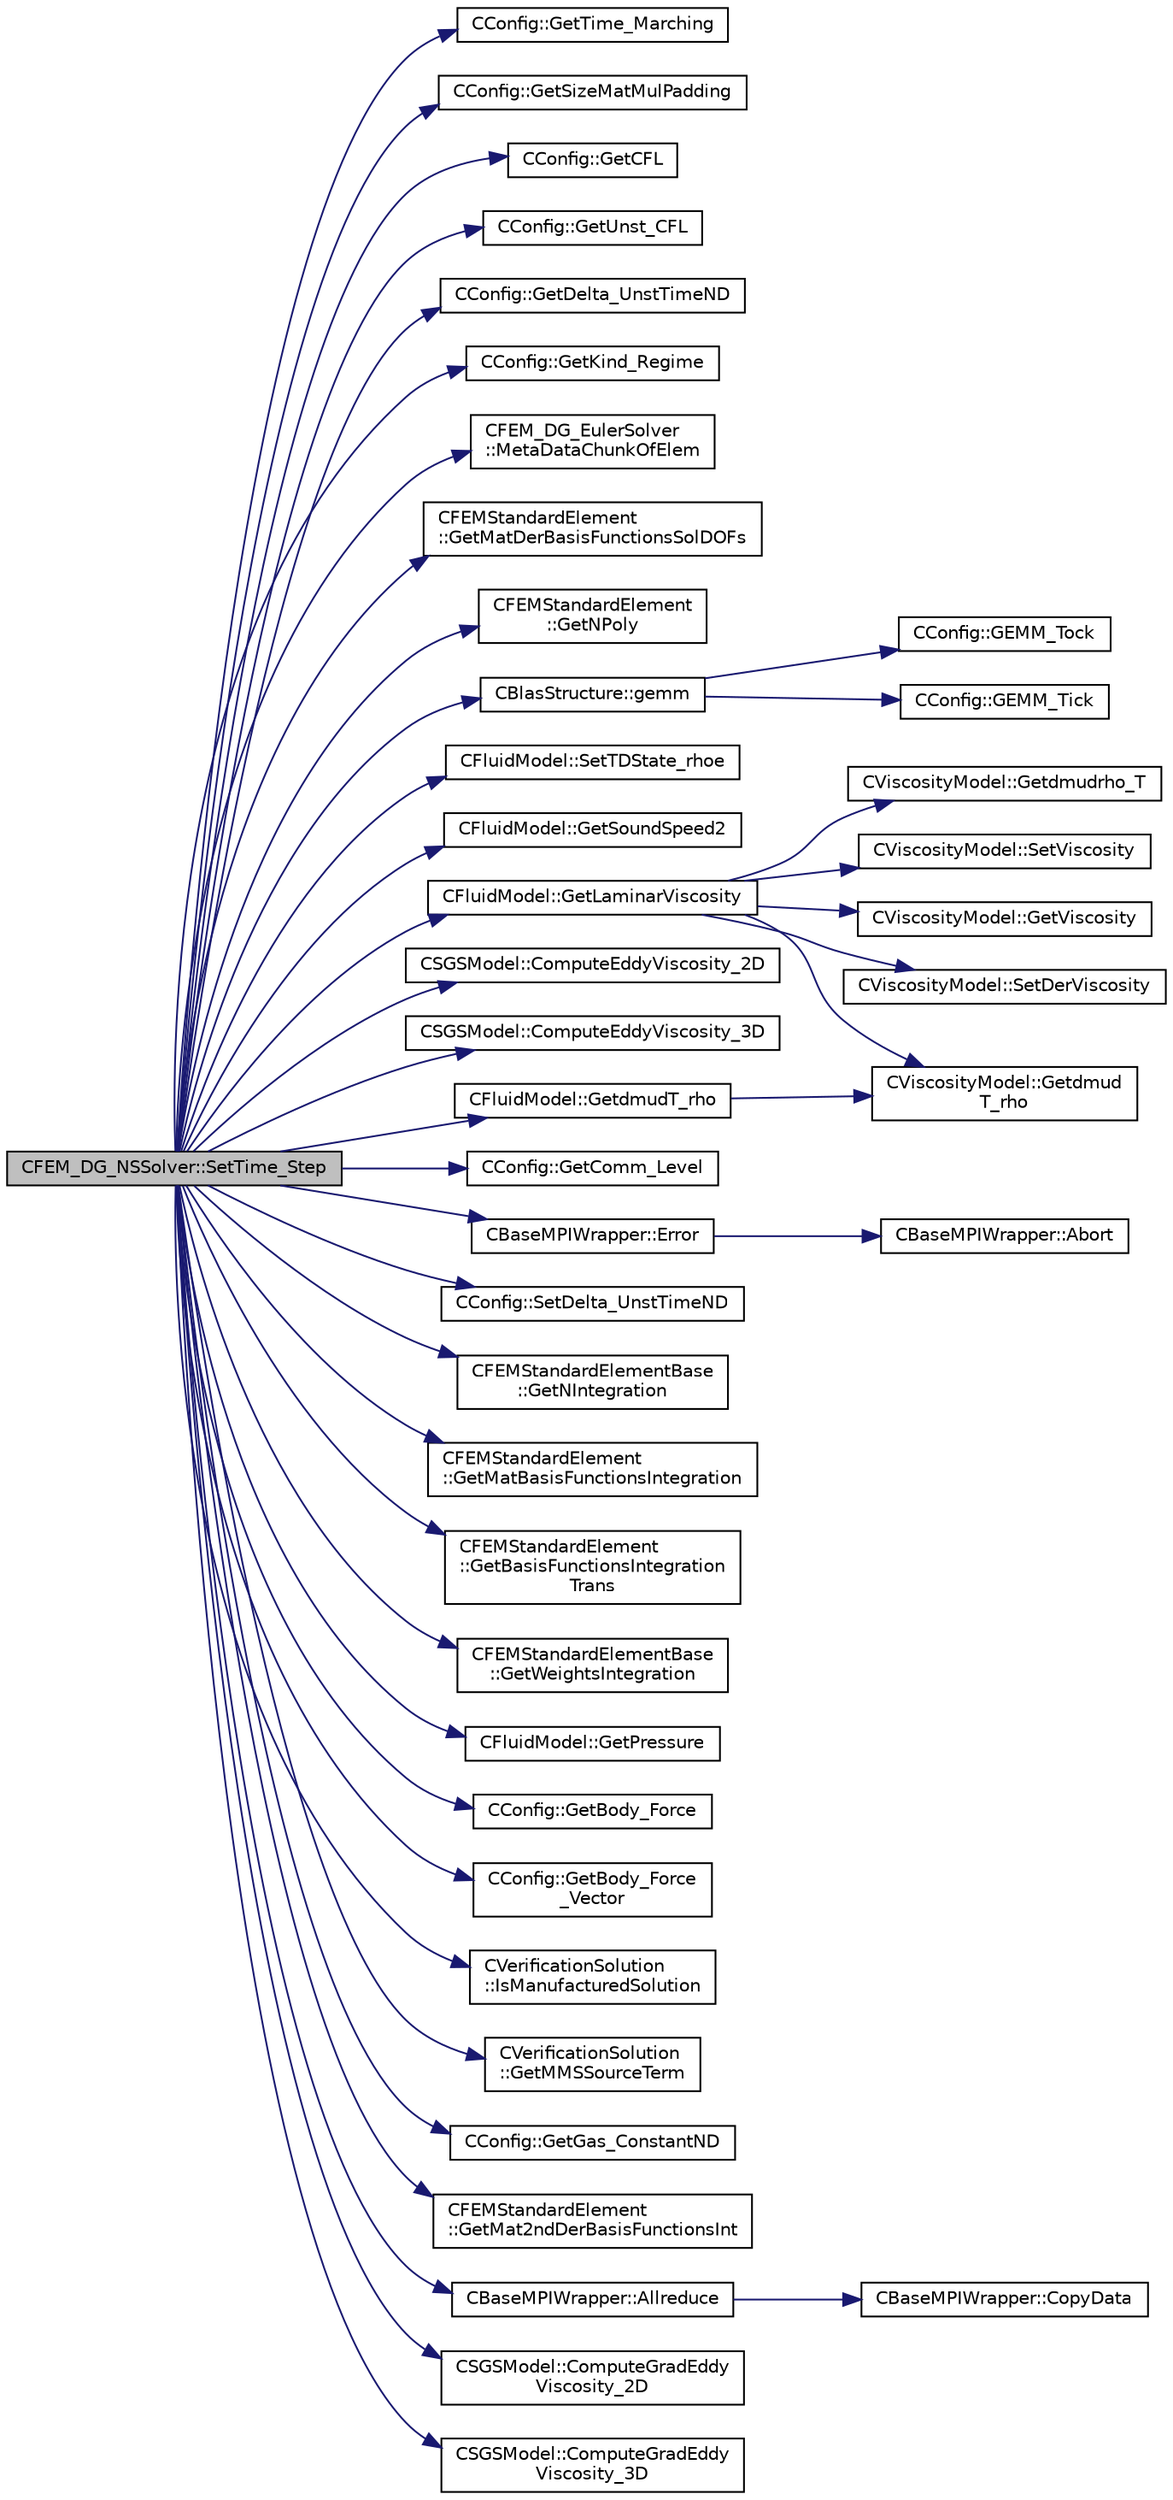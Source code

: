 digraph "CFEM_DG_NSSolver::SetTime_Step"
{
  edge [fontname="Helvetica",fontsize="10",labelfontname="Helvetica",labelfontsize="10"];
  node [fontname="Helvetica",fontsize="10",shape=record];
  rankdir="LR";
  Node317 [label="CFEM_DG_NSSolver::SetTime_Step",height=0.2,width=0.4,color="black", fillcolor="grey75", style="filled", fontcolor="black"];
  Node317 -> Node318 [color="midnightblue",fontsize="10",style="solid",fontname="Helvetica"];
  Node318 [label="CConfig::GetTime_Marching",height=0.2,width=0.4,color="black", fillcolor="white", style="filled",URL="$class_c_config.html#a864d499ce740184803607801c47abda7",tooltip="Provides information about the time integration, and change the write in the output files information..."];
  Node317 -> Node319 [color="midnightblue",fontsize="10",style="solid",fontname="Helvetica"];
  Node319 [label="CConfig::GetSizeMatMulPadding",height=0.2,width=0.4,color="black", fillcolor="white", style="filled",URL="$class_c_config.html#aea5478f0851e4cb4d11c262fb6c6e8c4",tooltip="Function to make available the matrix size in vectorization in order to optimize the gemm performance..."];
  Node317 -> Node320 [color="midnightblue",fontsize="10",style="solid",fontname="Helvetica"];
  Node320 [label="CConfig::GetCFL",height=0.2,width=0.4,color="black", fillcolor="white", style="filled",URL="$class_c_config.html#a5a509e57de00494a1cb92e011c1c0dbc",tooltip="Get the Courant Friedrich Levi number for each grid. "];
  Node317 -> Node321 [color="midnightblue",fontsize="10",style="solid",fontname="Helvetica"];
  Node321 [label="CConfig::GetUnst_CFL",height=0.2,width=0.4,color="black", fillcolor="white", style="filled",URL="$class_c_config.html#a19a4294421a26b0562de1677d6b219ef",tooltip="Get the Courant Friedrich Levi number for unsteady simulations. "];
  Node317 -> Node322 [color="midnightblue",fontsize="10",style="solid",fontname="Helvetica"];
  Node322 [label="CConfig::GetDelta_UnstTimeND",height=0.2,width=0.4,color="black", fillcolor="white", style="filled",URL="$class_c_config.html#a417b45d0da107126e803258901f57920",tooltip="If we are prforming an unsteady simulation, there is only one value of the time step for the complete..."];
  Node317 -> Node323 [color="midnightblue",fontsize="10",style="solid",fontname="Helvetica"];
  Node323 [label="CConfig::GetKind_Regime",height=0.2,width=0.4,color="black", fillcolor="white", style="filled",URL="$class_c_config.html#a66ca7e620390a81cd49cd0a00716128e",tooltip="Governing equations of the flow (it can be different from the run time equation). ..."];
  Node317 -> Node324 [color="midnightblue",fontsize="10",style="solid",fontname="Helvetica"];
  Node324 [label="CFEM_DG_EulerSolver\l::MetaDataChunkOfElem",height=0.2,width=0.4,color="black", fillcolor="white", style="filled",URL="$class_c_f_e_m___d_g___euler_solver.html#ad358fa06c0e5b2762ad3258eb2c677e2",tooltip="Template function, which determines some meta data for the chunk of elements/faces that must be treat..."];
  Node317 -> Node325 [color="midnightblue",fontsize="10",style="solid",fontname="Helvetica"];
  Node325 [label="CFEMStandardElement\l::GetMatDerBasisFunctionsSolDOFs",height=0.2,width=0.4,color="black", fillcolor="white", style="filled",URL="$class_c_f_e_m_standard_element.html#afaac8e4c875c81435a55a298d20492a7",tooltip="Function, which makes available the matrix storage of the derivative of the basis functions in the so..."];
  Node317 -> Node326 [color="midnightblue",fontsize="10",style="solid",fontname="Helvetica"];
  Node326 [label="CFEMStandardElement\l::GetNPoly",height=0.2,width=0.4,color="black", fillcolor="white", style="filled",URL="$class_c_f_e_m_standard_element.html#a007e03cd4cc6bd8f37e54411eaf0b23f",tooltip="Function, which makes available the polynomial degree for this standard element. "];
  Node317 -> Node327 [color="midnightblue",fontsize="10",style="solid",fontname="Helvetica"];
  Node327 [label="CBlasStructure::gemm",height=0.2,width=0.4,color="black", fillcolor="white", style="filled",URL="$class_c_blas_structure.html#a40a585307895af828a7f51cd0ccbf81d",tooltip="Function, which carries out a dense matrix product. It is a limited version of the BLAS gemm function..."];
  Node327 -> Node328 [color="midnightblue",fontsize="10",style="solid",fontname="Helvetica"];
  Node328 [label="CConfig::GEMM_Tick",height=0.2,width=0.4,color="black", fillcolor="white", style="filled",URL="$class_c_config.html#a2628e094b67a6d5cb410710aa00fa69b",tooltip="Start the timer for profiling subroutines. "];
  Node327 -> Node329 [color="midnightblue",fontsize="10",style="solid",fontname="Helvetica"];
  Node329 [label="CConfig::GEMM_Tock",height=0.2,width=0.4,color="black", fillcolor="white", style="filled",URL="$class_c_config.html#ae8d24548bd977c6a76e06ed9814418bb",tooltip="Stop the timer for the GEMM profiling and store results. "];
  Node317 -> Node330 [color="midnightblue",fontsize="10",style="solid",fontname="Helvetica"];
  Node330 [label="CFluidModel::SetTDState_rhoe",height=0.2,width=0.4,color="black", fillcolor="white", style="filled",URL="$class_c_fluid_model.html#a90fdefd3a55d97d55d5211988c9a7ab1",tooltip="virtual member that would be different for each gas model implemented "];
  Node317 -> Node331 [color="midnightblue",fontsize="10",style="solid",fontname="Helvetica"];
  Node331 [label="CFluidModel::GetSoundSpeed2",height=0.2,width=0.4,color="black", fillcolor="white", style="filled",URL="$class_c_fluid_model.html#a8c0910de10905f2ddcf02f1a9bb7ff61",tooltip="Get fluid speed of sound squared. "];
  Node317 -> Node332 [color="midnightblue",fontsize="10",style="solid",fontname="Helvetica"];
  Node332 [label="CFluidModel::GetLaminarViscosity",height=0.2,width=0.4,color="black", fillcolor="white", style="filled",URL="$class_c_fluid_model.html#aacc86b5eb9d89d858870caf49c63eed8",tooltip="Get fluid dynamic viscosity. "];
  Node332 -> Node333 [color="midnightblue",fontsize="10",style="solid",fontname="Helvetica"];
  Node333 [label="CViscosityModel::SetViscosity",height=0.2,width=0.4,color="black", fillcolor="white", style="filled",URL="$class_c_viscosity_model.html#af665c498219e0954aba6a62000be2d92",tooltip="Set Viscosity. "];
  Node332 -> Node334 [color="midnightblue",fontsize="10",style="solid",fontname="Helvetica"];
  Node334 [label="CViscosityModel::GetViscosity",height=0.2,width=0.4,color="black", fillcolor="white", style="filled",URL="$class_c_viscosity_model.html#abd109aeaf6af06115166fe4fe46f733c",tooltip="return viscosity value. "];
  Node332 -> Node335 [color="midnightblue",fontsize="10",style="solid",fontname="Helvetica"];
  Node335 [label="CViscosityModel::SetDerViscosity",height=0.2,width=0.4,color="black", fillcolor="white", style="filled",URL="$class_c_viscosity_model.html#a404a4a2a95dbe269ca84b9df7dbaad35",tooltip="Set Viscosity Derivatives. "];
  Node332 -> Node336 [color="midnightblue",fontsize="10",style="solid",fontname="Helvetica"];
  Node336 [label="CViscosityModel::Getdmudrho_T",height=0.2,width=0.4,color="black", fillcolor="white", style="filled",URL="$class_c_viscosity_model.html#aeb8f1e75690ad356aa3cef03e63079a5",tooltip="return viscosity partial derivative value. "];
  Node332 -> Node337 [color="midnightblue",fontsize="10",style="solid",fontname="Helvetica"];
  Node337 [label="CViscosityModel::Getdmud\lT_rho",height=0.2,width=0.4,color="black", fillcolor="white", style="filled",URL="$class_c_viscosity_model.html#a1452210f8279fae334c664ca4a4ae43a",tooltip="return viscosity partial derivative value. "];
  Node317 -> Node338 [color="midnightblue",fontsize="10",style="solid",fontname="Helvetica"];
  Node338 [label="CSGSModel::ComputeEddyViscosity_2D",height=0.2,width=0.4,color="black", fillcolor="white", style="filled",URL="$class_c_s_g_s_model.html#aebef9146565169091059c7b1a0fb926d",tooltip="Virtual function to determine the eddy viscosity for the given function arguments for a 2D simulation..."];
  Node317 -> Node339 [color="midnightblue",fontsize="10",style="solid",fontname="Helvetica"];
  Node339 [label="CSGSModel::ComputeEddyViscosity_3D",height=0.2,width=0.4,color="black", fillcolor="white", style="filled",URL="$class_c_s_g_s_model.html#a6017e86477c7d39b542d82a3b2b9f1cd",tooltip="Virtual function to determine the eddy viscosity for the given function arguments for a 3D simulation..."];
  Node317 -> Node340 [color="midnightblue",fontsize="10",style="solid",fontname="Helvetica"];
  Node340 [label="CBaseMPIWrapper::Error",height=0.2,width=0.4,color="black", fillcolor="white", style="filled",URL="$class_c_base_m_p_i_wrapper.html#a04457c47629bda56704e6a8804833eeb"];
  Node340 -> Node341 [color="midnightblue",fontsize="10",style="solid",fontname="Helvetica"];
  Node341 [label="CBaseMPIWrapper::Abort",height=0.2,width=0.4,color="black", fillcolor="white", style="filled",URL="$class_c_base_m_p_i_wrapper.html#a21ef5681e2acb532d345e9bab173ef07"];
  Node317 -> Node342 [color="midnightblue",fontsize="10",style="solid",fontname="Helvetica"];
  Node342 [label="CConfig::GetComm_Level",height=0.2,width=0.4,color="black", fillcolor="white", style="filled",URL="$class_c_config.html#ab71278d2692ca5217674036650b02923",tooltip="Get the level of MPI communications to be performed. "];
  Node317 -> Node343 [color="midnightblue",fontsize="10",style="solid",fontname="Helvetica"];
  Node343 [label="CBaseMPIWrapper::Allreduce",height=0.2,width=0.4,color="black", fillcolor="white", style="filled",URL="$class_c_base_m_p_i_wrapper.html#a637b6fd917a8ca91ce748ba88e0d66b6"];
  Node343 -> Node344 [color="midnightblue",fontsize="10",style="solid",fontname="Helvetica"];
  Node344 [label="CBaseMPIWrapper::CopyData",height=0.2,width=0.4,color="black", fillcolor="white", style="filled",URL="$class_c_base_m_p_i_wrapper.html#a4725cc1dd65b161b483e812a538a5e36"];
  Node317 -> Node345 [color="midnightblue",fontsize="10",style="solid",fontname="Helvetica"];
  Node345 [label="CConfig::SetDelta_UnstTimeND",height=0.2,width=0.4,color="black", fillcolor="white", style="filled",URL="$class_c_config.html#a9d3085d222e6ab0b658d79c52b6477fc",tooltip="Set the value of the unsteadty time step using the CFL number. "];
  Node317 -> Node346 [color="midnightblue",fontsize="10",style="solid",fontname="Helvetica"];
  Node346 [label="CFEMStandardElementBase\l::GetNIntegration",height=0.2,width=0.4,color="black", fillcolor="white", style="filled",URL="$class_c_f_e_m_standard_element_base.html#aa5ad06a05a1d7b66bccca65521168a3b",tooltip="Function, which makes available the number of integration points for this standard element..."];
  Node317 -> Node347 [color="midnightblue",fontsize="10",style="solid",fontname="Helvetica"];
  Node347 [label="CFEMStandardElement\l::GetMatBasisFunctionsIntegration",height=0.2,width=0.4,color="black", fillcolor="white", style="filled",URL="$class_c_f_e_m_standard_element.html#a6fbf928e9b9fa2fd9dab46309e0ed6b6",tooltip="Function, which makes available the matrix storage of the basis functions in the integration points..."];
  Node317 -> Node348 [color="midnightblue",fontsize="10",style="solid",fontname="Helvetica"];
  Node348 [label="CFEMStandardElement\l::GetBasisFunctionsIntegration\lTrans",height=0.2,width=0.4,color="black", fillcolor="white", style="filled",URL="$class_c_f_e_m_standard_element.html#a0d8111ae54b825086ea24a9241a361f1",tooltip="Function, which makes available the transpose of the basis functions in the integration points..."];
  Node317 -> Node349 [color="midnightblue",fontsize="10",style="solid",fontname="Helvetica"];
  Node349 [label="CFEMStandardElementBase\l::GetWeightsIntegration",height=0.2,width=0.4,color="black", fillcolor="white", style="filled",URL="$class_c_f_e_m_standard_element_base.html#abf33578c3a19de596dc704d3d4d00039",tooltip="Function, which makes available the weights in the integration points. "];
  Node317 -> Node350 [color="midnightblue",fontsize="10",style="solid",fontname="Helvetica"];
  Node350 [label="CFluidModel::GetPressure",height=0.2,width=0.4,color="black", fillcolor="white", style="filled",URL="$class_c_fluid_model.html#a169d9e9a0c7f8b5d35642940c62c4ecb",tooltip="Get fluid pressure. "];
  Node317 -> Node351 [color="midnightblue",fontsize="10",style="solid",fontname="Helvetica"];
  Node351 [label="CConfig::GetBody_Force",height=0.2,width=0.4,color="black", fillcolor="white", style="filled",URL="$class_c_config.html#a9af4200d2cd764653d2707da4acc7847",tooltip="Get information about the body force. "];
  Node317 -> Node352 [color="midnightblue",fontsize="10",style="solid",fontname="Helvetica"];
  Node352 [label="CConfig::GetBody_Force\l_Vector",height=0.2,width=0.4,color="black", fillcolor="white", style="filled",URL="$class_c_config.html#aa6f6ce87c87183da706c9e5521c1b812",tooltip="Get a pointer to the body force vector. "];
  Node317 -> Node353 [color="midnightblue",fontsize="10",style="solid",fontname="Helvetica"];
  Node353 [label="CVerificationSolution\l::IsManufacturedSolution",height=0.2,width=0.4,color="black", fillcolor="white", style="filled",URL="$class_c_verification_solution.html#ae5a41206f55ba338ba300537b46827ba",tooltip="Whether or not this verification solution is a manufactured solution. "];
  Node317 -> Node354 [color="midnightblue",fontsize="10",style="solid",fontname="Helvetica"];
  Node354 [label="CVerificationSolution\l::GetMMSSourceTerm",height=0.2,width=0.4,color="black", fillcolor="white", style="filled",URL="$class_c_verification_solution.html#ac9d8e5f8800e95f9b5831b4ff8c6c27d",tooltip="Get the source term for the manufactured solution (MMS). "];
  Node317 -> Node355 [color="midnightblue",fontsize="10",style="solid",fontname="Helvetica"];
  Node355 [label="CConfig::GetGas_ConstantND",height=0.2,width=0.4,color="black", fillcolor="white", style="filled",URL="$class_c_config.html#a6d835a954bb5e99c5a3de6db5ed24ff3",tooltip="Get the value of specific gas constant. "];
  Node317 -> Node356 [color="midnightblue",fontsize="10",style="solid",fontname="Helvetica"];
  Node356 [label="CFEMStandardElement\l::GetMat2ndDerBasisFunctionsInt",height=0.2,width=0.4,color="black", fillcolor="white", style="filled",URL="$class_c_f_e_m_standard_element.html#ae4776b34ee12f735df9c227c10149160",tooltip="Function, which makes available the matrix storage of the second derivativex of the basis functions i..."];
  Node317 -> Node357 [color="midnightblue",fontsize="10",style="solid",fontname="Helvetica"];
  Node357 [label="CFluidModel::GetdmudT_rho",height=0.2,width=0.4,color="black", fillcolor="white", style="filled",URL="$class_c_fluid_model.html#abe5c1bbc7a5822be2ca700a296a0090a",tooltip="Get fluid dynamic viscosity partial derivative. "];
  Node357 -> Node337 [color="midnightblue",fontsize="10",style="solid",fontname="Helvetica"];
  Node317 -> Node358 [color="midnightblue",fontsize="10",style="solid",fontname="Helvetica"];
  Node358 [label="CSGSModel::ComputeGradEddy\lViscosity_2D",height=0.2,width=0.4,color="black", fillcolor="white", style="filled",URL="$class_c_s_g_s_model.html#a32de4fde5231a347640bf08d5be8876a",tooltip="Virtual function to determine the gradients of the eddy viscosity for the given function arguments fo..."];
  Node317 -> Node359 [color="midnightblue",fontsize="10",style="solid",fontname="Helvetica"];
  Node359 [label="CSGSModel::ComputeGradEddy\lViscosity_3D",height=0.2,width=0.4,color="black", fillcolor="white", style="filled",URL="$class_c_s_g_s_model.html#a2d935e92d5cb774b14e5763ca6389a99",tooltip="Virtual function to determine the gradients of the eddy viscosity for the given function arguments fo..."];
}
